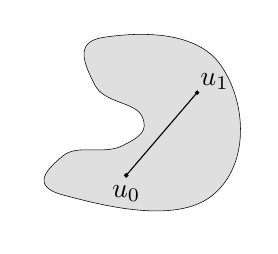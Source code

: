 \begin{tikzpicture}[scale=.5]
  \draw[very thin,fill=gray!25] plot[smooth cycle, tension=.85]
  coordinates{(-2,-2) (1.8,-2) (2,1.3) (-1,2) (-1.2,.8) (0,0) (-.5,-.75) (-2,-1)};
  \draw[mark=*, mark size=1.2pt] plot 
  coordinates{(-.4,-1.5) (1.4,.6)};
  \node[below] at (-.4,-1.5) {$u_0$};
  \node[inner sep=1pt, above right] at (1.4,.6) {$u_1$};
\end{tikzpicture}
